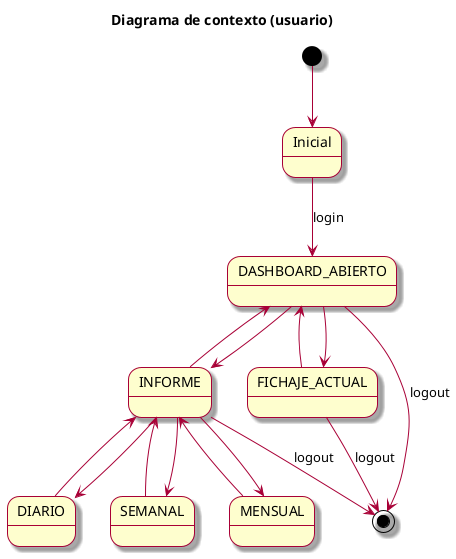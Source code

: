 

@startuml Diagrama Contexto

skin rose
title Diagrama de contexto (usuario)

[*] -->  Inicial

Inicial -down-> DASHBOARD_ABIERTO: login

DASHBOARD_ABIERTO --> FICHAJE_ACTUAL
DASHBOARD_ABIERTO --> INFORME

DASHBOARD_ABIERTO <-- FICHAJE_ACTUAL
DASHBOARD_ABIERTO <-- INFORME

INFORME --> DIARIO
INFORME --> SEMANAL
INFORME --> MENSUAL

INFORME <-- DIARIO
INFORME <-- SEMANAL
INFORME <-- MENSUAL

DASHBOARD_ABIERTO --> [*] : logout
FICHAJE_ACTUAL --> [*] : logout
INFORME --> [*] : logout

@enduml
